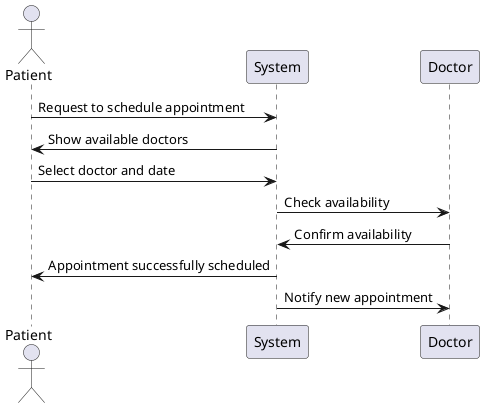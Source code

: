 @startuml Sequence Diagram - Schedule Appointment

actor Patient as P
participant "System" as S
participant "Doctor" as M

P -> S: Request to schedule appointment
S -> P: Show available doctors
P -> S: Select doctor and date
S -> M: Check availability
M -> S: Confirm availability
S -> P: Appointment successfully scheduled
S -> M: Notify new appointment

@enduml